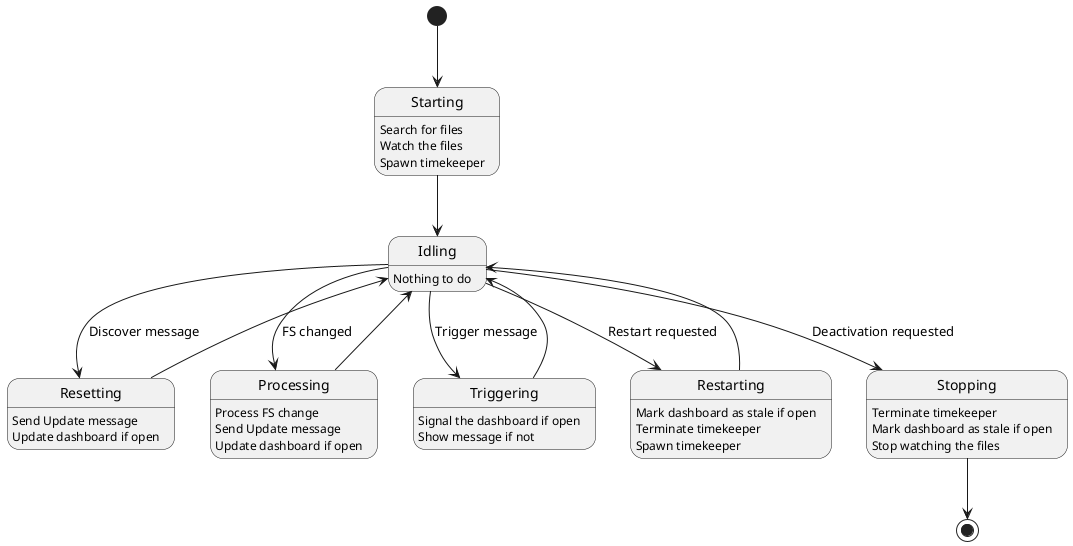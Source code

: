 @startuml bookkeeperState
hide empty description

Starting : \
Search for files\n\
Watch the files\n\
Spawn timekeeper
[*] --> Starting

Idling : Nothing to do
Starting --> Idling

Resetting : \
Send Update message\n\
Update dashboard if open
Idling --> Resetting : Discover message
Resetting --> Idling

Processing : \
Process FS change\n\
Send Update message\n\
Update dashboard if open
Idling --> Processing : FS changed
Processing --> Idling

Triggering : \
Signal the dashboard if open\n\
Show message if not
Idling --> Triggering : Trigger message
Triggering --> Idling

Restarting : \
Mark dashboard as stale if open\n\
Terminate timekeeper\n\
Spawn timekeeper
Idling --> Restarting : Restart requested
Restarting --> Idling

Stopping : \
Terminate timekeeper\n\
Mark dashboard as stale if open\n\
Stop watching the files
Idling --> Stopping : Deactivation requested
Stopping --> [*]

@enduml
